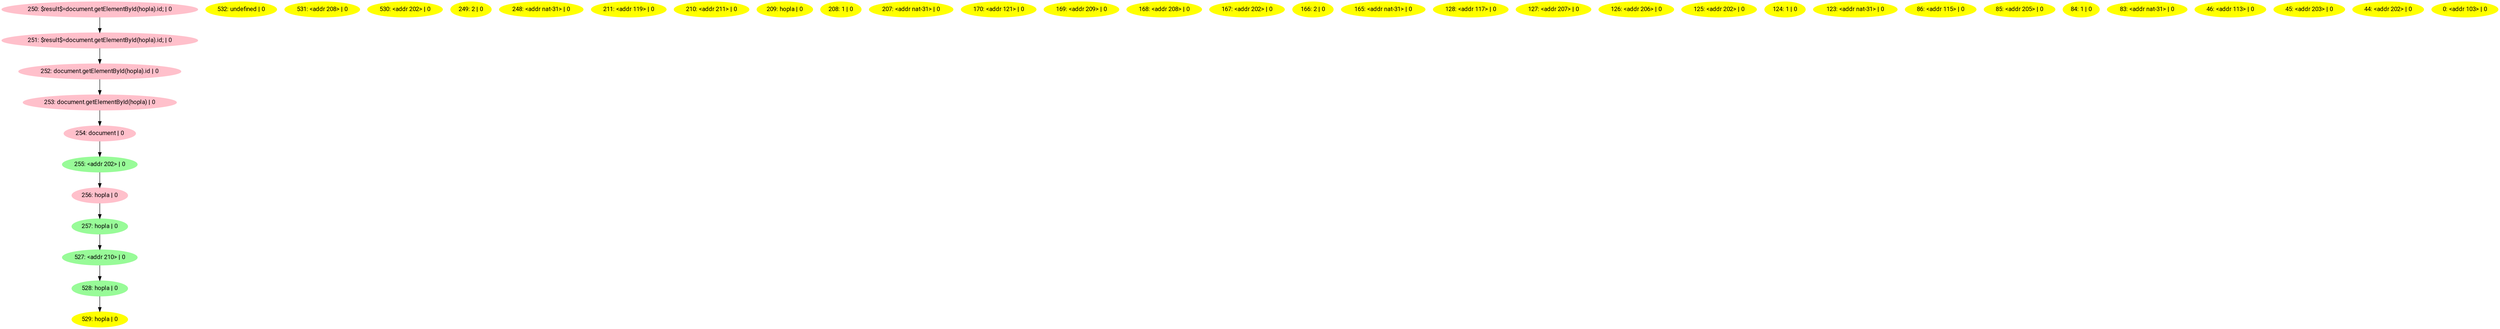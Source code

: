 digraph G {
node [style=filled,fontname="Roboto Condensed"];
529 [label="529: hopla | 0",tooltip="<body><div id='hopla'></div><script>$res",color="yellow"];
532 [label="532: undefined | 0",tooltip="<body><div id='hopla'></div><script>$res",color="yellow"];
531 [label="531: <addr 208> | 0",tooltip="<body><div id='hopla'></div><script>$res",color="yellow"];
530 [label="530: <addr 202> | 0",tooltip="<body><div id='hopla'></div><script>$res",color="yellow"];
250 [label="250: $result$=document.getElementById(hopla).id; | 0",tooltip="<body><div id='hopla'></div><script>$res",color="pink"];
250 -> 251;
251 [label="251: $result$=document.getElementById(hopla).id; | 0",tooltip="<body><div id='hopla'></div><script>$res",color="pink"];
251 -> 252;
252 [label="252: document.getElementById(hopla).id | 0",tooltip="<body><div id='hopla'></div><script>$res",color="pink"];
252 -> 253;
253 [label="253: document.getElementById(hopla) | 0",tooltip="<body><div id='hopla'></div><script>$res",color="pink"];
253 -> 254;
254 [label="254: document | 0",tooltip="<body><div id='hopla'></div><script>$res",color="pink"];
254 -> 255;
255 [label="255: <addr 202> | 0",tooltip="<body><div id='hopla'></div><script>$res",color="palegreen"];
255 -> 256;
256 [label="256: hopla | 0",tooltip="<body><div id='hopla'></div><script>$res",color="pink"];
256 -> 257;
257 [label="257: hopla | 0",tooltip="<body><div id='hopla'></div><script>$res",color="palegreen"];
257 -> 527;
527 [label="527: <addr 210> | 0",tooltip="<body><div id='hopla'></div><script>$res",color="palegreen"];
527 -> 528;
528 [label="528: hopla | 0",tooltip="<body><div id='hopla'></div><script>$res",color="palegreen"];
528 -> 529;
249 [label="249: 2 | 0",tooltip="<body><div id='hopla'></div><script>$res",color="yellow"];
248 [label="248: <addr nat-31> | 0",tooltip="<body><div id='hopla'></div><script>$res",color="yellow"];
211 [label="211: <addr 119> | 0",tooltip="<body><div id='hopla'></div><script>$res",color="yellow"];
210 [label="210: <addr 211> | 0",tooltip="<body><div id='hopla'></div><script>$res",color="yellow"];
209 [label="209: hopla | 0",tooltip="<body><div id='hopla'></div><script>$res",color="yellow"];
208 [label="208: 1 | 0",tooltip="<body><div id='hopla'></div><script>$res",color="yellow"];
207 [label="207: <addr nat-31> | 0",tooltip="<body><div id='hopla'></div><script>$res",color="yellow"];
170 [label="170: <addr 121> | 0",tooltip="<body><div id='hopla'></div><script>$res",color="yellow"];
169 [label="169: <addr 209> | 0",tooltip="<body><div id='hopla'></div><script>$res",color="yellow"];
168 [label="168: <addr 208> | 0",tooltip="<body><div id='hopla'></div><script>$res",color="yellow"];
167 [label="167: <addr 202> | 0",tooltip="<body><div id='hopla'></div><script>$res",color="yellow"];
166 [label="166: 2 | 0",tooltip="<body><div id='hopla'></div><script>$res",color="yellow"];
165 [label="165: <addr nat-31> | 0",tooltip="<body><div id='hopla'></div><script>$res",color="yellow"];
128 [label="128: <addr 117> | 0",tooltip="<body><div id='hopla'></div><script>$res",color="yellow"];
127 [label="127: <addr 207> | 0",tooltip="<body><div id='hopla'></div><script>$res",color="yellow"];
126 [label="126: <addr 206> | 0",tooltip="<body><div id='hopla'></div><script>$res",color="yellow"];
125 [label="125: <addr 202> | 0",tooltip="<body><div id='hopla'></div><script>$res",color="yellow"];
124 [label="124: 1 | 0",tooltip="<body><div id='hopla'></div><script>$res",color="yellow"];
123 [label="123: <addr nat-31> | 0",tooltip="<body><div id='hopla'></div><script>$res",color="yellow"];
86 [label="86: <addr 115> | 0",tooltip="<body><div id='hopla'></div><script>$res",color="yellow"];
85 [label="85: <addr 205> | 0",tooltip="<body><div id='hopla'></div><script>$res",color="yellow"];
84 [label="84: 1 | 0",tooltip="<body><div id='hopla'></div><script>$res",color="yellow"];
83 [label="83: <addr nat-31> | 0",tooltip="<body><div id='hopla'></div><script>$res",color="yellow"];
46 [label="46: <addr 113> | 0",tooltip="<body><div id='hopla'></div><script>$res",color="yellow"];
45 [label="45: <addr 203> | 0",tooltip="<body><div id='hopla'></div><script>$res",color="yellow"];
44 [label="44: <addr 202> | 0",tooltip="<body><div id='hopla'></div><script>$res",color="yellow"];
0 [label="0: <addr 103> | 0",tooltip="<body><div id='hopla'></div><script>$res",color="yellow"];
}